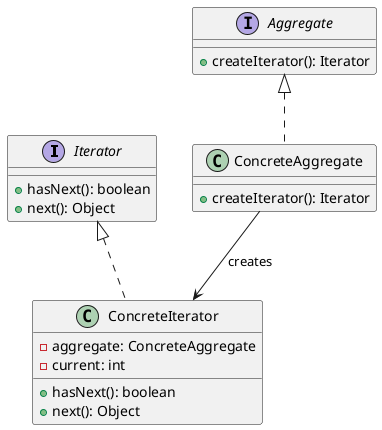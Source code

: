 @startuml
interface Iterator {
    +hasNext(): boolean
    +next(): Object
}

interface Aggregate {
    +createIterator(): Iterator
}

class ConcreteAggregate implements Aggregate {
    +createIterator(): Iterator
}

class ConcreteIterator implements Iterator {
    -aggregate: ConcreteAggregate
    -current: int
    +hasNext(): boolean
    +next(): Object
}

ConcreteAggregate --> ConcreteIterator : creates
@enduml